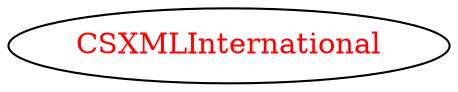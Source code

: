 digraph dependencyGraph {
 concentrate=true;
 ranksep="2.0";
 rankdir="LR"; 
 splines="ortho";
"CSXMLInternational" [fontcolor="red"];
}